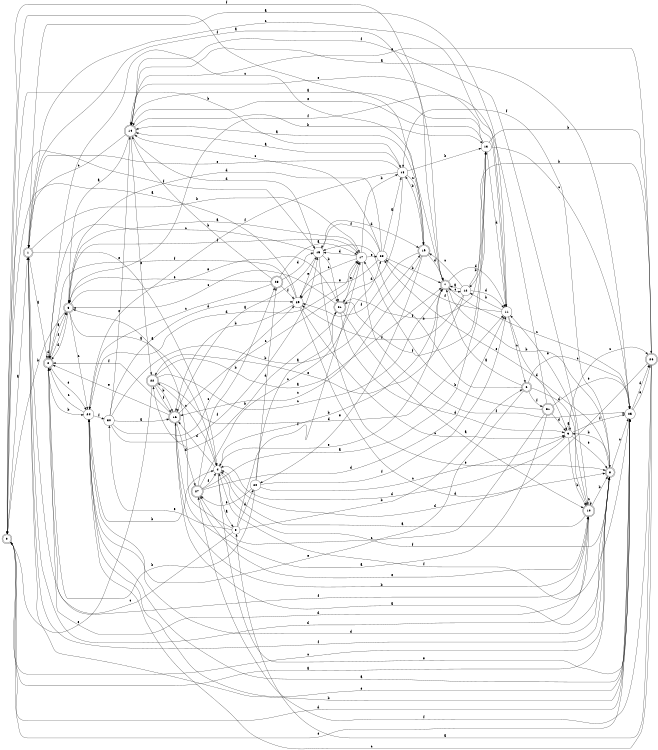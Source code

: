 digraph n26_3 {
__start0 [label="" shape="none"];

rankdir=LR;
size="8,5";

s0 [style="rounded,filled", color="black", fillcolor="white" shape="doublecircle", label="0"];
s1 [style="rounded,filled", color="black", fillcolor="white" shape="doublecircle", label="1"];
s2 [style="rounded,filled", color="black", fillcolor="white" shape="doublecircle", label="2"];
s3 [style="rounded,filled", color="black", fillcolor="white" shape="doublecircle", label="3"];
s4 [style="filled", color="black", fillcolor="white" shape="circle", label="4"];
s5 [style="filled", color="black", fillcolor="white" shape="circle", label="5"];
s6 [style="rounded,filled", color="black", fillcolor="white" shape="doublecircle", label="6"];
s7 [style="rounded,filled", color="black", fillcolor="white" shape="doublecircle", label="7"];
s8 [style="rounded,filled", color="black", fillcolor="white" shape="doublecircle", label="8"];
s9 [style="filled", color="black", fillcolor="white" shape="circle", label="9"];
s10 [style="rounded,filled", color="black", fillcolor="white" shape="doublecircle", label="10"];
s11 [style="filled", color="black", fillcolor="white" shape="circle", label="11"];
s12 [style="filled", color="black", fillcolor="white" shape="circle", label="12"];
s13 [style="filled", color="black", fillcolor="white" shape="circle", label="13"];
s14 [style="rounded,filled", color="black", fillcolor="white" shape="doublecircle", label="14"];
s15 [style="filled", color="black", fillcolor="white" shape="circle", label="15"];
s16 [style="rounded,filled", color="black", fillcolor="white" shape="doublecircle", label="16"];
s17 [style="filled", color="black", fillcolor="white" shape="circle", label="17"];
s18 [style="filled", color="black", fillcolor="white" shape="circle", label="18"];
s19 [style="rounded,filled", color="black", fillcolor="white" shape="doublecircle", label="19"];
s20 [style="filled", color="black", fillcolor="white" shape="circle", label="20"];
s21 [style="rounded,filled", color="black", fillcolor="white" shape="doublecircle", label="21"];
s22 [style="rounded,filled", color="black", fillcolor="white" shape="doublecircle", label="22"];
s23 [style="rounded,filled", color="black", fillcolor="white" shape="doublecircle", label="23"];
s24 [style="filled", color="black", fillcolor="white" shape="circle", label="24"];
s25 [style="filled", color="black", fillcolor="white" shape="circle", label="25"];
s26 [style="rounded,filled", color="black", fillcolor="white" shape="doublecircle", label="26"];
s27 [style="rounded,filled", color="black", fillcolor="white" shape="doublecircle", label="27"];
s28 [style="filled", color="black", fillcolor="white" shape="circle", label="28"];
s29 [style="filled", color="black", fillcolor="white" shape="circle", label="29"];
s30 [style="filled", color="black", fillcolor="white" shape="circle", label="30"];
s31 [style="rounded,filled", color="black", fillcolor="white" shape="doublecircle", label="31"];
s0 -> s1 [label="a"];
s0 -> s18 [label="b"];
s0 -> s8 [label="c"];
s0 -> s25 [label="d"];
s0 -> s25 [label="e"];
s0 -> s19 [label="f"];
s1 -> s2 [label="a"];
s1 -> s17 [label="b"];
s1 -> s11 [label="c"];
s1 -> s10 [label="d"];
s1 -> s4 [label="e"];
s1 -> s8 [label="f"];
s2 -> s3 [label="a"];
s2 -> s24 [label="b"];
s2 -> s7 [label="c"];
s2 -> s2 [label="d"];
s2 -> s24 [label="e"];
s2 -> s3 [label="f"];
s3 -> s4 [label="a"];
s3 -> s0 [label="b"];
s3 -> s24 [label="c"];
s3 -> s2 [label="d"];
s3 -> s21 [label="e"];
s3 -> s17 [label="f"];
s4 -> s5 [label="a"];
s4 -> s7 [label="b"];
s4 -> s22 [label="c"];
s4 -> s16 [label="d"];
s4 -> s25 [label="e"];
s4 -> s8 [label="f"];
s5 -> s3 [label="a"];
s5 -> s6 [label="b"];
s5 -> s1 [label="c"];
s5 -> s20 [label="d"];
s5 -> s30 [label="e"];
s5 -> s17 [label="f"];
s6 -> s7 [label="a"];
s6 -> s15 [label="b"];
s6 -> s25 [label="c"];
s6 -> s10 [label="d"];
s6 -> s24 [label="e"];
s6 -> s31 [label="f"];
s7 -> s1 [label="a"];
s7 -> s8 [label="b"];
s7 -> s12 [label="c"];
s7 -> s11 [label="d"];
s7 -> s4 [label="e"];
s7 -> s0 [label="f"];
s8 -> s0 [label="a"];
s8 -> s9 [label="b"];
s8 -> s25 [label="c"];
s8 -> s24 [label="d"];
s8 -> s28 [label="e"];
s8 -> s18 [label="f"];
s9 -> s9 [label="a"];
s9 -> s10 [label="b"];
s9 -> s26 [label="c"];
s9 -> s4 [label="d"];
s9 -> s8 [label="e"];
s9 -> s25 [label="f"];
s10 -> s4 [label="a"];
s10 -> s8 [label="b"];
s10 -> s10 [label="c"];
s10 -> s2 [label="d"];
s10 -> s11 [label="e"];
s10 -> s2 [label="f"];
s11 -> s1 [label="a"];
s11 -> s12 [label="b"];
s11 -> s6 [label="c"];
s11 -> s9 [label="d"];
s11 -> s14 [label="e"];
s11 -> s28 [label="f"];
s12 -> s7 [label="a"];
s12 -> s13 [label="b"];
s12 -> s19 [label="c"];
s12 -> s11 [label="d"];
s12 -> s22 [label="e"];
s12 -> s29 [label="f"];
s13 -> s14 [label="a"];
s13 -> s26 [label="b"];
s13 -> s25 [label="c"];
s13 -> s11 [label="d"];
s13 -> s14 [label="e"];
s13 -> s21 [label="f"];
s14 -> s3 [label="a"];
s14 -> s13 [label="b"];
s14 -> s1 [label="c"];
s14 -> s15 [label="d"];
s14 -> s22 [label="e"];
s14 -> s10 [label="f"];
s15 -> s16 [label="a"];
s15 -> s21 [label="b"];
s15 -> s2 [label="c"];
s15 -> s19 [label="d"];
s15 -> s8 [label="e"];
s15 -> s0 [label="f"];
s16 -> s8 [label="a"];
s16 -> s10 [label="b"];
s16 -> s17 [label="c"];
s16 -> s27 [label="d"];
s16 -> s2 [label="e"];
s16 -> s2 [label="f"];
s17 -> s3 [label="a"];
s17 -> s18 [label="b"];
s17 -> s29 [label="c"];
s17 -> s15 [label="d"];
s17 -> s28 [label="e"];
s17 -> s25 [label="f"];
s18 -> s14 [label="a"];
s18 -> s13 [label="b"];
s18 -> s19 [label="c"];
s18 -> s21 [label="d"];
s18 -> s1 [label="e"];
s18 -> s24 [label="f"];
s19 -> s14 [label="a"];
s19 -> s18 [label="b"];
s19 -> s16 [label="c"];
s19 -> s7 [label="d"];
s19 -> s20 [label="e"];
s19 -> s29 [label="f"];
s20 -> s21 [label="a"];
s20 -> s2 [label="b"];
s20 -> s9 [label="c"];
s20 -> s23 [label="d"];
s20 -> s27 [label="e"];
s20 -> s11 [label="f"];
s21 -> s10 [label="a"];
s21 -> s22 [label="b"];
s21 -> s3 [label="c"];
s21 -> s9 [label="d"];
s21 -> s17 [label="e"];
s21 -> s13 [label="f"];
s22 -> s7 [label="a"];
s22 -> s16 [label="b"];
s22 -> s7 [label="c"];
s22 -> s11 [label="d"];
s22 -> s0 [label="e"];
s22 -> s16 [label="f"];
s23 -> s17 [label="a"];
s23 -> s14 [label="b"];
s23 -> s24 [label="c"];
s23 -> s15 [label="d"];
s23 -> s3 [label="e"];
s23 -> s29 [label="f"];
s24 -> s25 [label="a"];
s24 -> s4 [label="b"];
s24 -> s2 [label="c"];
s24 -> s17 [label="d"];
s24 -> s25 [label="e"];
s24 -> s30 [label="f"];
s25 -> s14 [label="a"];
s25 -> s1 [label="b"];
s25 -> s7 [label="c"];
s25 -> s26 [label="d"];
s25 -> s26 [label="e"];
s25 -> s4 [label="f"];
s26 -> s5 [label="a"];
s26 -> s12 [label="b"];
s26 -> s24 [label="c"];
s26 -> s4 [label="d"];
s26 -> s14 [label="e"];
s26 -> s27 [label="f"];
s27 -> s13 [label="a"];
s27 -> s23 [label="b"];
s27 -> s28 [label="c"];
s27 -> s11 [label="d"];
s27 -> s10 [label="e"];
s27 -> s4 [label="f"];
s28 -> s18 [label="a"];
s28 -> s7 [label="b"];
s28 -> s14 [label="c"];
s28 -> s3 [label="d"];
s28 -> s29 [label="e"];
s28 -> s15 [label="f"];
s29 -> s0 [label="a"];
s29 -> s16 [label="b"];
s29 -> s9 [label="c"];
s29 -> s8 [label="d"];
s29 -> s15 [label="e"];
s29 -> s2 [label="f"];
s30 -> s16 [label="a"];
s30 -> s19 [label="b"];
s30 -> s29 [label="c"];
s30 -> s29 [label="d"];
s30 -> s14 [label="e"];
s30 -> s15 [label="f"];
s31 -> s16 [label="a"];
s31 -> s17 [label="b"];
s31 -> s27 [label="c"];
s31 -> s9 [label="d"];
s31 -> s25 [label="e"];
s31 -> s3 [label="f"];

}